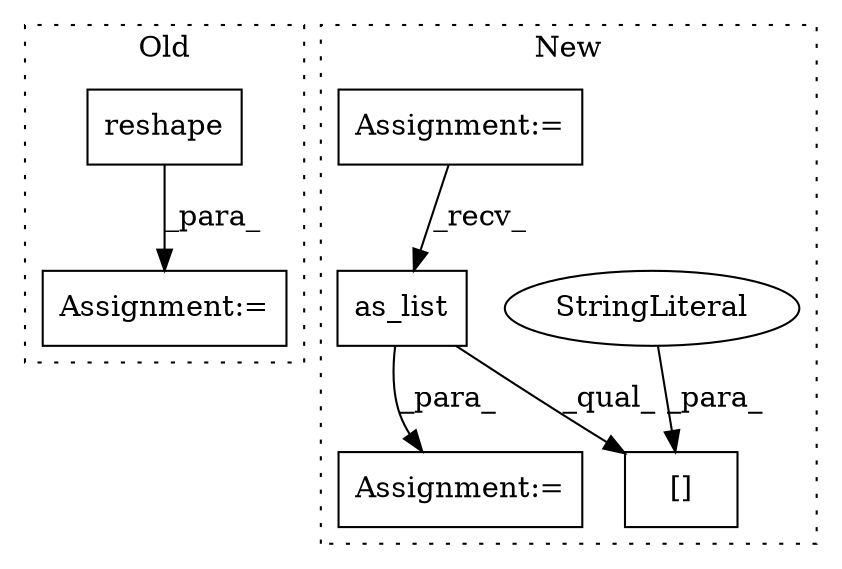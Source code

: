 digraph G {
subgraph cluster0 {
1 [label="reshape" a="32" s="1710,1784" l="8,1" shape="box"];
3 [label="Assignment:=" a="7" s="1698" l="1" shape="box"];
label = "Old";
style="dotted";
}
subgraph cluster1 {
2 [label="as_list" a="32" s="1771" l="9" shape="box"];
4 [label="[]" a="2" s="1758,1799" l="23,1" shape="box"];
5 [label="StringLiteral" a="45" s="1781" l="18" shape="ellipse"];
6 [label="Assignment:=" a="7" s="1816" l="1" shape="box"];
7 [label="Assignment:=" a="7" s="994" l="6" shape="box"];
label = "New";
style="dotted";
}
1 -> 3 [label="_para_"];
2 -> 6 [label="_para_"];
2 -> 4 [label="_qual_"];
5 -> 4 [label="_para_"];
7 -> 2 [label="_recv_"];
}